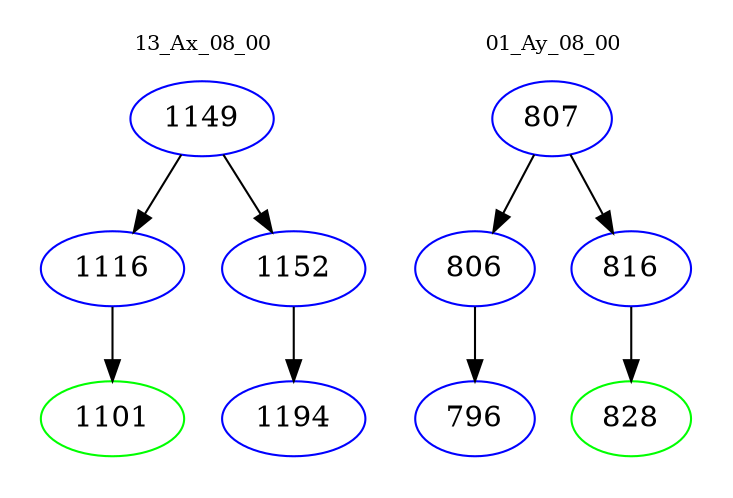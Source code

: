 digraph{
subgraph cluster_0 {
color = white
label = "13_Ax_08_00";
fontsize=10;
T0_1149 [label="1149", color="blue"]
T0_1149 -> T0_1116 [color="black"]
T0_1116 [label="1116", color="blue"]
T0_1116 -> T0_1101 [color="black"]
T0_1101 [label="1101", color="green"]
T0_1149 -> T0_1152 [color="black"]
T0_1152 [label="1152", color="blue"]
T0_1152 -> T0_1194 [color="black"]
T0_1194 [label="1194", color="blue"]
}
subgraph cluster_1 {
color = white
label = "01_Ay_08_00";
fontsize=10;
T1_807 [label="807", color="blue"]
T1_807 -> T1_806 [color="black"]
T1_806 [label="806", color="blue"]
T1_806 -> T1_796 [color="black"]
T1_796 [label="796", color="blue"]
T1_807 -> T1_816 [color="black"]
T1_816 [label="816", color="blue"]
T1_816 -> T1_828 [color="black"]
T1_828 [label="828", color="green"]
}
}
